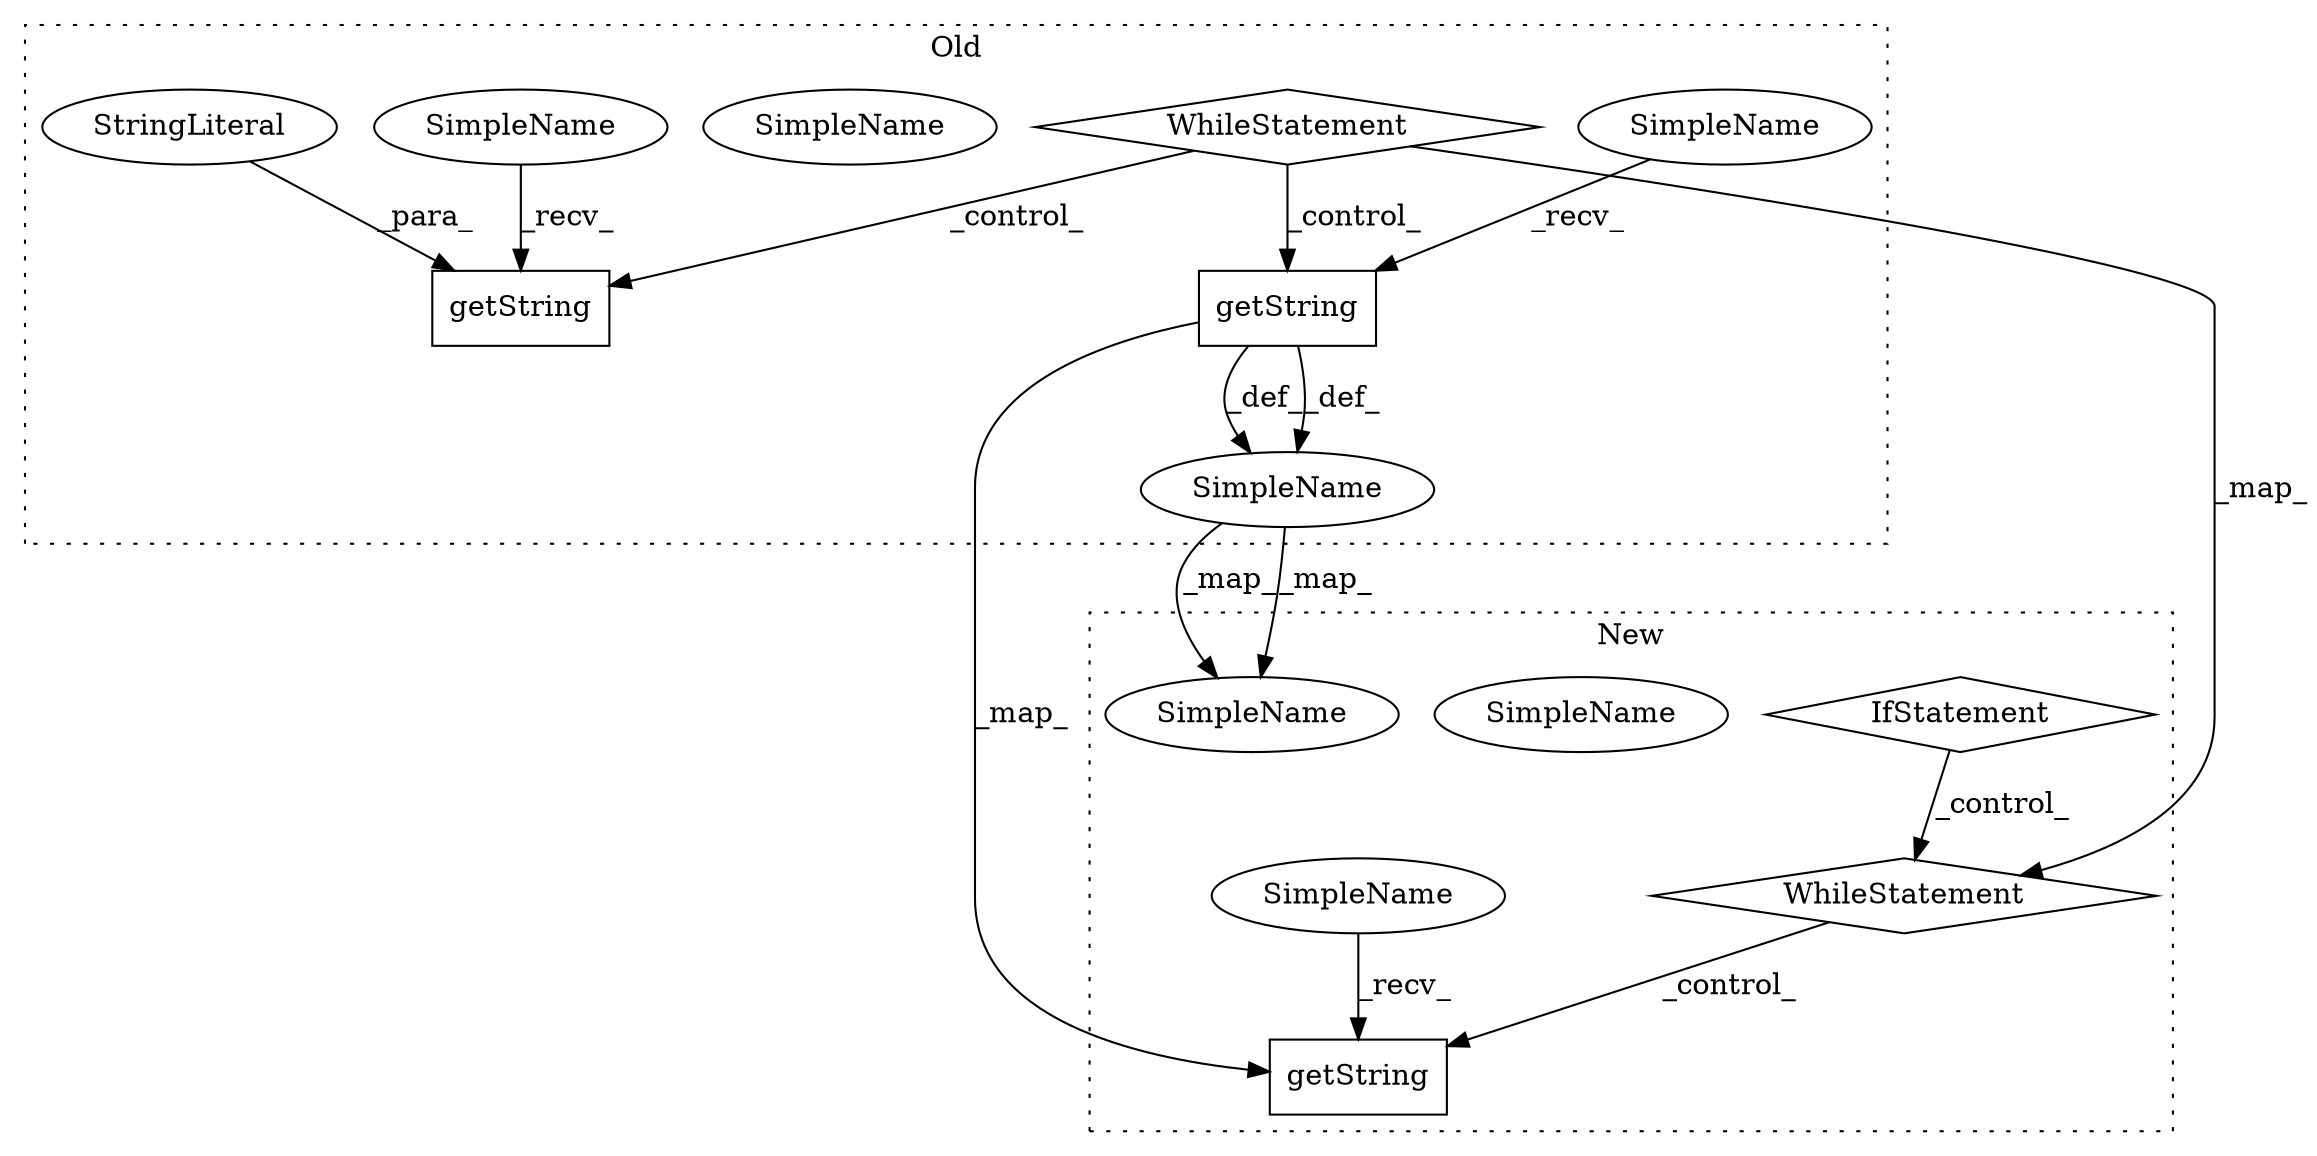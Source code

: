 digraph G {
subgraph cluster0 {
1 [label="getString" a="32" s="10918,10941" l="10,1" shape="box"];
4 [label="WhileStatement" a="61" s="10656,10672" l="7,2" shape="diamond"];
6 [label="getString" a="32" s="11579,11596" l="10,1" shape="box"];
7 [label="StringLiteral" a="45" s="11589" l="7" shape="ellipse"];
8 [label="SimpleName" a="42" s="10744" l="6" shape="ellipse"];
11 [label="SimpleName" a="42" s="10744" l="6" shape="ellipse"];
12 [label="SimpleName" a="42" s="10915" l="2" shape="ellipse"];
13 [label="SimpleName" a="42" s="11576" l="2" shape="ellipse"];
label = "Old";
style="dotted";
}
subgraph cluster1 {
2 [label="getString" a="32" s="11788,11811" l="10,1" shape="box"];
3 [label="WhileStatement" a="61" s="11651,11668" l="7,2" shape="diamond"];
5 [label="IfStatement" a="25" s="11000,11013" l="4,2" shape="diamond"];
9 [label="SimpleName" a="42" s="11029" l="6" shape="ellipse"];
10 [label="SimpleName" a="42" s="11029" l="6" shape="ellipse"];
14 [label="SimpleName" a="42" s="11784" l="3" shape="ellipse"];
label = "New";
style="dotted";
}
1 -> 11 [label="_def_"];
1 -> 11 [label="_def_"];
1 -> 2 [label="_map_"];
3 -> 2 [label="_control_"];
4 -> 1 [label="_control_"];
4 -> 6 [label="_control_"];
4 -> 3 [label="_map_"];
5 -> 3 [label="_control_"];
7 -> 6 [label="_para_"];
11 -> 10 [label="_map_"];
11 -> 10 [label="_map_"];
12 -> 1 [label="_recv_"];
13 -> 6 [label="_recv_"];
14 -> 2 [label="_recv_"];
}